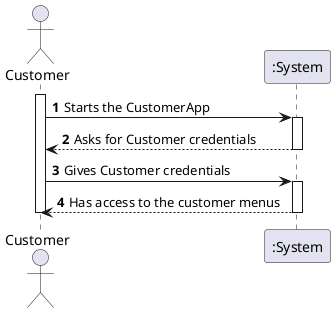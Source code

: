 @startuml US1901_SSD

autonumber

actor "Customer" as C

activate C
C -> ":System" : Starts the CustomerApp
activate ":System"
":System" --> C : Asks for Customer credentials
deactivate ":System"
C -> ":System" : Gives Customer credentials
activate ":System"
":System" --> C : Has access to the customer menus
deactivate ":System"
deactivate C


@enduml